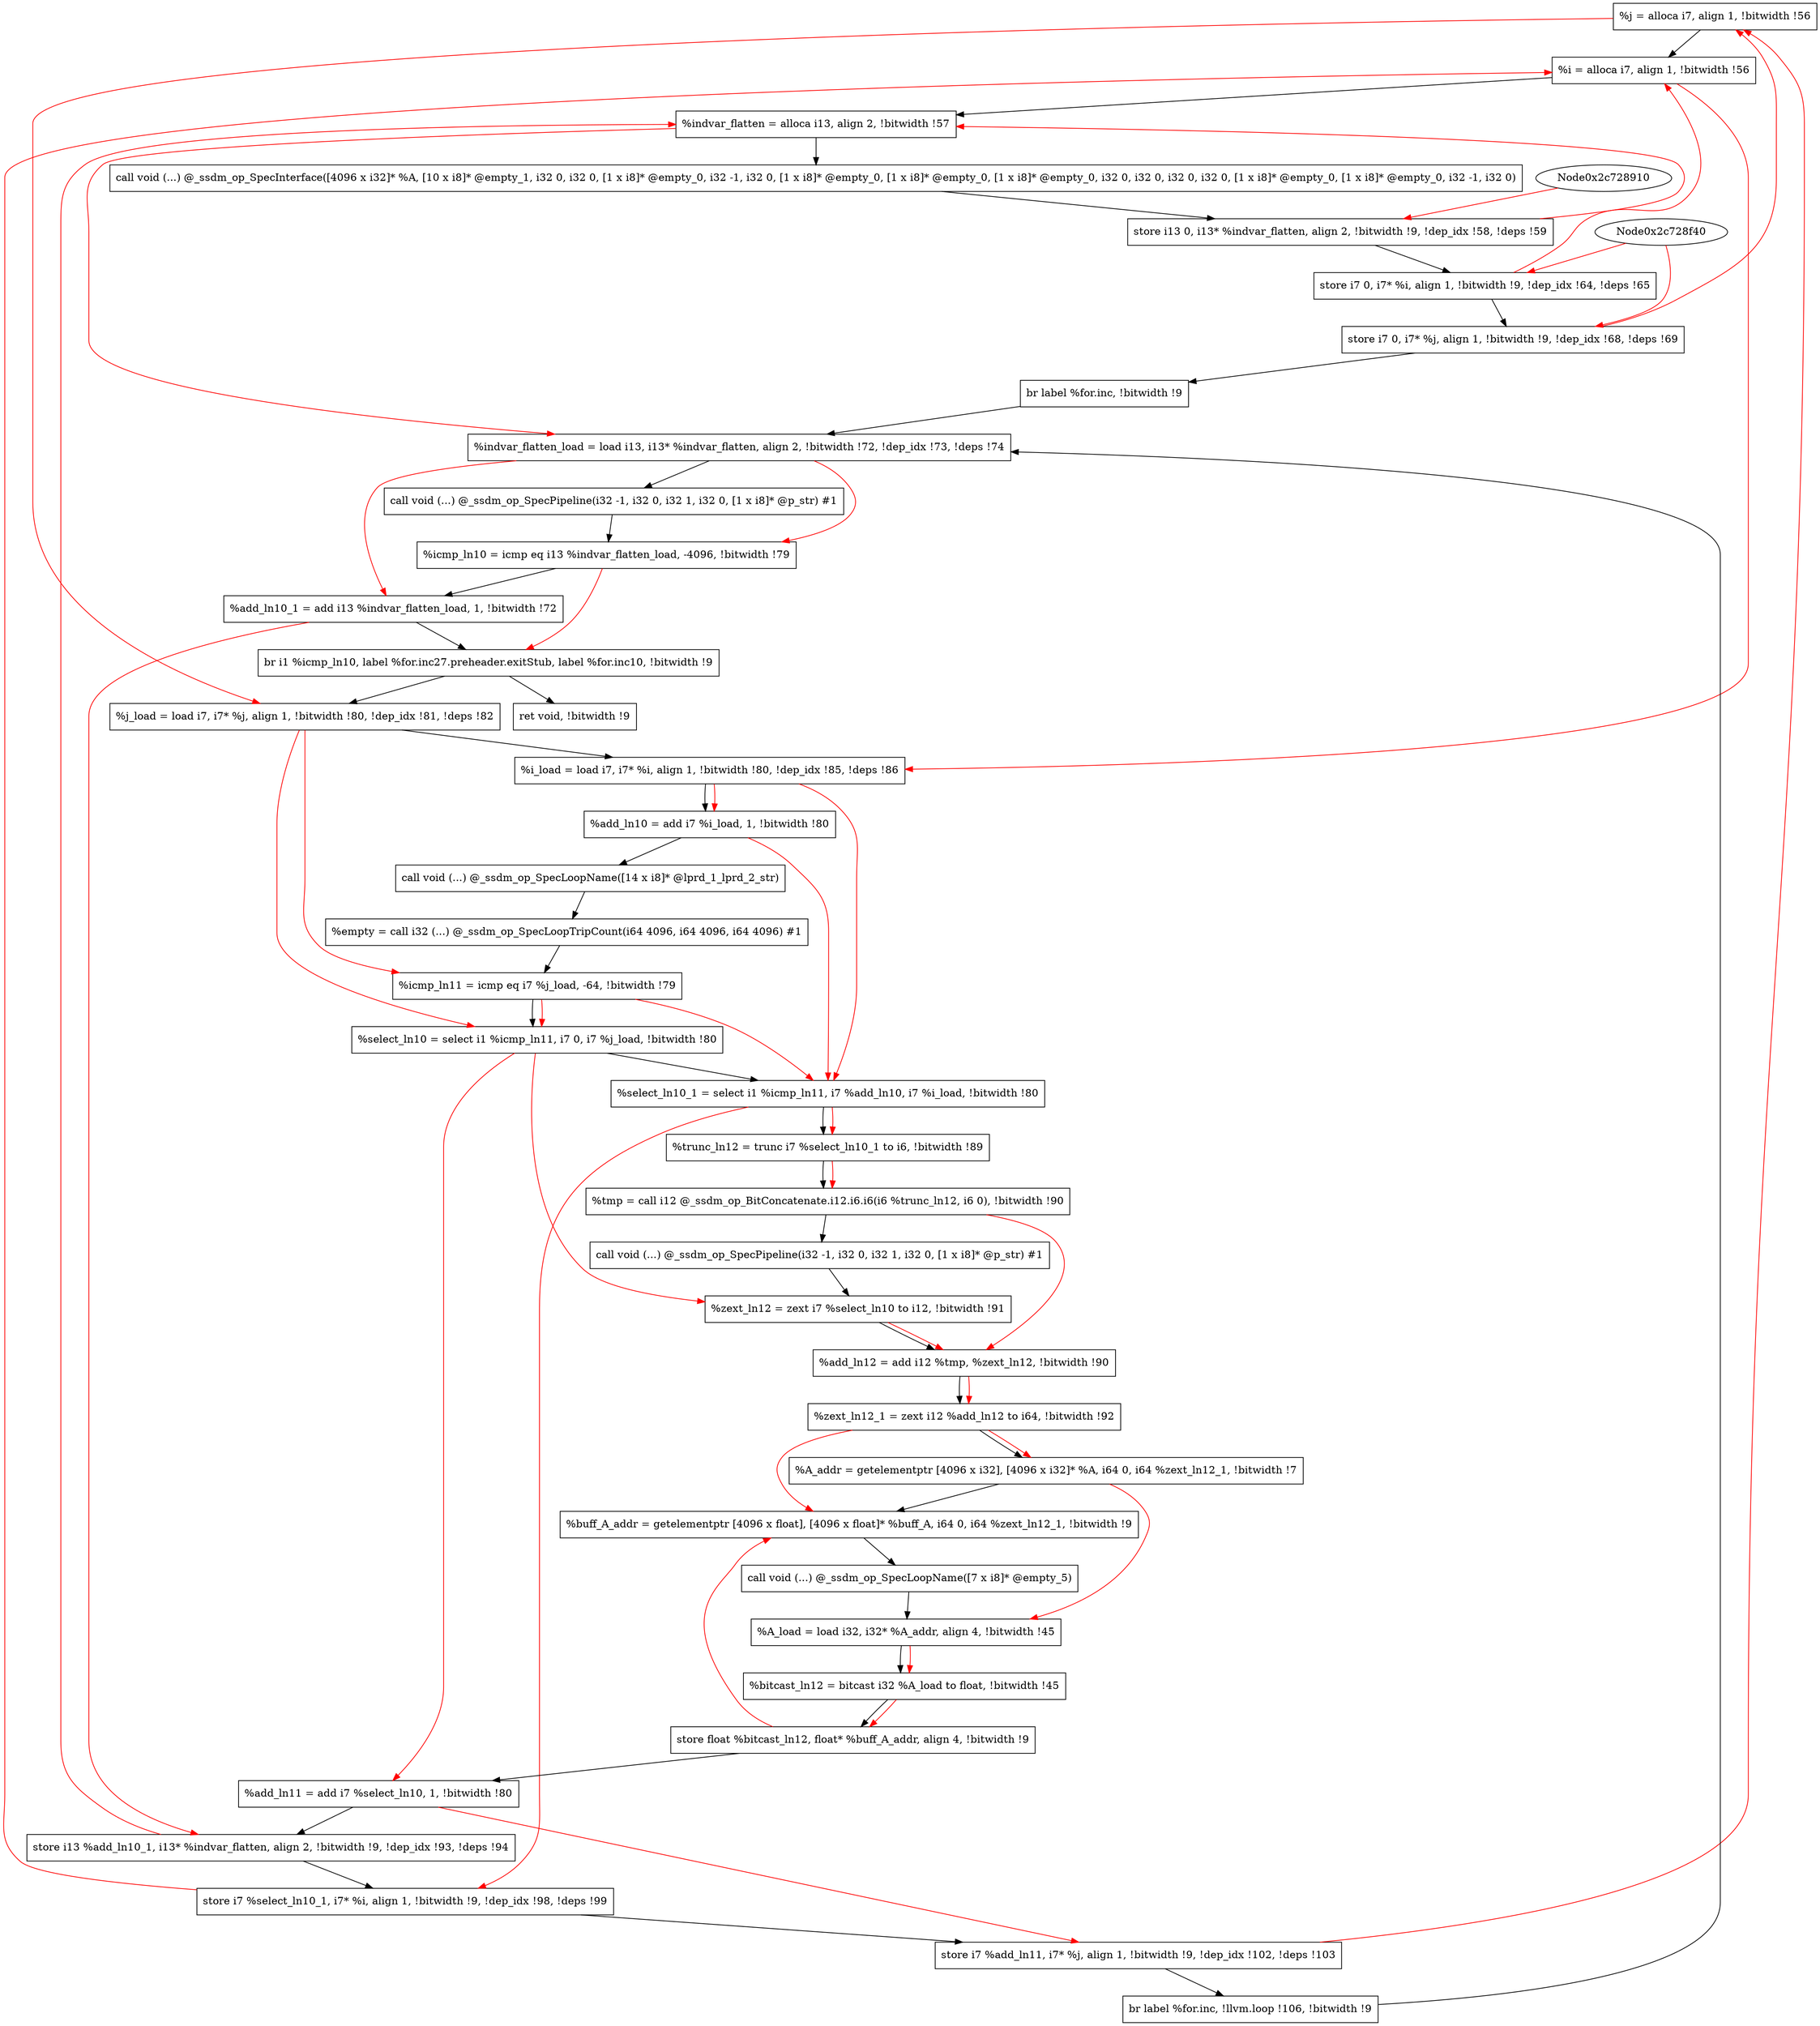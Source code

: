 digraph "DFG for 'aA_Pipeline_lprd_1_lprd_2' function" {
	Node0x2c72fcd0[shape=record, label="  %j = alloca i7, align 1, !bitwidth !56"];
	Node0x2c730550[shape=record, label="  %i = alloca i7, align 1, !bitwidth !56"];
	Node0x2c7305c0[shape=record, label="  %indvar_flatten = alloca i13, align 2, !bitwidth !57"];
	Node0x2c731270[shape=record, label="  call void (...) @_ssdm_op_SpecInterface([4096 x i32]* %A, [10 x i8]* @empty_1, i32 0, i32 0, [1 x i8]* @empty_0, i32 -1, i32 0, [1 x i8]* @empty_0, [1 x i8]* @empty_0, [1 x i8]* @empty_0, i32 0, i32 0, i32 0, i32 0, [1 x i8]* @empty_0, [1 x i8]* @empty_0, i32 -1, i32 0)"];
	Node0x2c730d80[shape=record, label="  store i13 0, i13* %indvar_flatten, align 2, !bitwidth !9, !dep_idx !58, !deps !59"];
	Node0x2c730cf0[shape=record, label="  store i7 0, i7* %i, align 1, !bitwidth !9, !dep_idx !64, !deps !65"];
	Node0x2c731860[shape=record, label="  store i7 0, i7* %j, align 1, !bitwidth !9, !dep_idx !68, !deps !69"];
	Node0x2c731bc0[shape=record, label="  br label %for.inc, !bitwidth !9"];
	Node0x2c731d00[shape=record, label="  ret void, !bitwidth !9"];
	Node0x2c731d70[shape=record, label="  %indvar_flatten_load = load i13, i13* %indvar_flatten, align 2, !bitwidth !72, !dep_idx !73, !deps !74"];
	Node0x2c730fb0[shape=record, label="  call void (...) @_ssdm_op_SpecPipeline(i32 -1, i32 0, i32 1, i32 0, [1 x i8]* @p_str) #1"];
	Node0x2c732170[shape=record, label="  %icmp_ln10 = icmp eq i13 %indvar_flatten_load, -4096, !bitwidth !79"];
	Node0x2c732230[shape=record, label="  %add_ln10_1 = add i13 %indvar_flatten_load, 1, !bitwidth !72"];
	Node0x2c732360[shape=record, label="  br i1 %icmp_ln10, label %for.inc27.preheader.exitStub, label %for.inc10, !bitwidth !9"];
	Node0x2c7323d0[shape=record, label="  %j_load = load i7, i7* %j, align 1, !bitwidth !80, !dep_idx !81, !deps !82"];
	Node0x2c732860[shape=record, label="  %i_load = load i7, i7* %i, align 1, !bitwidth !80, !dep_idx !85, !deps !86"];
	Node0x2c732b90[shape=record, label="  %add_ln10 = add i7 %i_load, 1, !bitwidth !80"];
	Node0x2c727710[shape=record, label="  call void (...) @_ssdm_op_SpecLoopName([14 x i8]* @lprd_1_lprd_2_str)"];
	Node0x2c72fb60[shape=record, label="  %empty = call i32 (...) @_ssdm_op_SpecLoopTripCount(i64 4096, i64 4096, i64 4096) #1"];
	Node0x2c727890[shape=record, label="  %icmp_ln11 = icmp eq i7 %j_load, -64, !bitwidth !79"];
	Node0x2c727940[shape=record, label="  %select_ln10 = select i1 %icmp_ln11, i7 0, i7 %j_load, !bitwidth !80"];
	Node0x2c7279f0[shape=record, label="  %select_ln10_1 = select i1 %icmp_ln11, i7 %add_ln10, i7 %i_load, !bitwidth !80"];
	Node0x2c727a60[shape=record, label="  %trunc_ln12 = trunc i7 %select_ln10_1 to i6, !bitwidth !89"];
	Node0x2c727be0[shape=record, label="  %tmp = call i12 @_ssdm_op_BitConcatenate.i12.i6.i6(i6 %trunc_ln12, i6 0), !bitwidth !90"];
	Node0x2c730e90[shape=record, label="  call void (...) @_ssdm_op_SpecPipeline(i32 -1, i32 0, i32 1, i32 0, [1 x i8]* @p_str) #1"];
	Node0x2c727d20[shape=record, label="  %zext_ln12 = zext i7 %select_ln10 to i12, !bitwidth !91"];
	Node0x2c727db0[shape=record, label="  %add_ln12 = add i12 %tmp, %zext_ln12, !bitwidth !90"];
	Node0x2c727e20[shape=record, label="  %zext_ln12_1 = zext i12 %add_ln12 to i64, !bitwidth !92"];
	Node0x2c727f00[shape=record, label="  %A_addr = getelementptr [4096 x i32], [4096 x i32]* %A, i64 0, i64 %zext_ln12_1, !bitwidth !7"];
	Node0x2c727fc0[shape=record, label="  %buff_A_addr = getelementptr [4096 x float], [4096 x float]* %buff_A, i64 0, i64 %zext_ln12_1, !bitwidth !9"];
	Node0x2c735bc0[shape=record, label="  call void (...) @_ssdm_op_SpecLoopName([7 x i8]* @empty_5)"];
	Node0x2c735c90[shape=record, label="  %A_load = load i32, i32* %A_addr, align 4, !bitwidth !45"];
	Node0x2c735d20[shape=record, label="  %bitcast_ln12 = bitcast i32 %A_load to float, !bitwidth !45"];
	Node0x2c735db0[shape=record, label="  store float %bitcast_ln12, float* %buff_A_addr, align 4, !bitwidth !9"];
	Node0x2c735e40[shape=record, label="  %add_ln11 = add i7 %select_ln10, 1, !bitwidth !80"];
	Node0x2c735ed0[shape=record, label="  store i13 %add_ln10_1, i13* %indvar_flatten, align 2, !bitwidth !9, !dep_idx !93, !deps !94"];
	Node0x2c7361e0[shape=record, label="  store i7 %select_ln10_1, i7* %i, align 1, !bitwidth !9, !dep_idx !98, !deps !99"];
	Node0x2c7364f0[shape=record, label="  store i7 %add_ln11, i7* %j, align 1, !bitwidth !9, !dep_idx !102, !deps !103"];
	Node0x2c7367e0[shape=record, label="  br label %for.inc, !llvm.loop !106, !bitwidth !9"];
	Node0x2c72fcd0 -> Node0x2c730550
	Node0x2c730550 -> Node0x2c7305c0
	Node0x2c7305c0 -> Node0x2c731270
	Node0x2c731270 -> Node0x2c730d80
	Node0x2c730d80 -> Node0x2c730cf0
	Node0x2c730cf0 -> Node0x2c731860
	Node0x2c731860 -> Node0x2c731bc0
	Node0x2c731bc0 -> Node0x2c731d70
	Node0x2c731d70 -> Node0x2c730fb0
	Node0x2c730fb0 -> Node0x2c732170
	Node0x2c732170 -> Node0x2c732230
	Node0x2c732230 -> Node0x2c732360
	Node0x2c732360 -> Node0x2c731d00
	Node0x2c732360 -> Node0x2c7323d0
	Node0x2c7323d0 -> Node0x2c732860
	Node0x2c732860 -> Node0x2c732b90
	Node0x2c732b90 -> Node0x2c727710
	Node0x2c727710 -> Node0x2c72fb60
	Node0x2c72fb60 -> Node0x2c727890
	Node0x2c727890 -> Node0x2c727940
	Node0x2c727940 -> Node0x2c7279f0
	Node0x2c7279f0 -> Node0x2c727a60
	Node0x2c727a60 -> Node0x2c727be0
	Node0x2c727be0 -> Node0x2c730e90
	Node0x2c730e90 -> Node0x2c727d20
	Node0x2c727d20 -> Node0x2c727db0
	Node0x2c727db0 -> Node0x2c727e20
	Node0x2c727e20 -> Node0x2c727f00
	Node0x2c727f00 -> Node0x2c727fc0
	Node0x2c727fc0 -> Node0x2c735bc0
	Node0x2c735bc0 -> Node0x2c735c90
	Node0x2c735c90 -> Node0x2c735d20
	Node0x2c735d20 -> Node0x2c735db0
	Node0x2c735db0 -> Node0x2c735e40
	Node0x2c735e40 -> Node0x2c735ed0
	Node0x2c735ed0 -> Node0x2c7361e0
	Node0x2c7361e0 -> Node0x2c7364f0
	Node0x2c7364f0 -> Node0x2c7367e0
	Node0x2c7367e0 -> Node0x2c731d70
edge [color=red]
	Node0x2c728910 -> Node0x2c730d80
	Node0x2c730d80 -> Node0x2c7305c0
	Node0x2c728f40 -> Node0x2c730cf0
	Node0x2c730cf0 -> Node0x2c730550
	Node0x2c728f40 -> Node0x2c731860
	Node0x2c731860 -> Node0x2c72fcd0
	Node0x2c7305c0 -> Node0x2c731d70
	Node0x2c731d70 -> Node0x2c732170
	Node0x2c731d70 -> Node0x2c732230
	Node0x2c732170 -> Node0x2c732360
	Node0x2c72fcd0 -> Node0x2c7323d0
	Node0x2c730550 -> Node0x2c732860
	Node0x2c732860 -> Node0x2c732b90
	Node0x2c7323d0 -> Node0x2c727890
	Node0x2c727890 -> Node0x2c727940
	Node0x2c7323d0 -> Node0x2c727940
	Node0x2c727890 -> Node0x2c7279f0
	Node0x2c732b90 -> Node0x2c7279f0
	Node0x2c732860 -> Node0x2c7279f0
	Node0x2c7279f0 -> Node0x2c727a60
	Node0x2c727a60 -> Node0x2c727be0
	Node0x2c727940 -> Node0x2c727d20
	Node0x2c727be0 -> Node0x2c727db0
	Node0x2c727d20 -> Node0x2c727db0
	Node0x2c727db0 -> Node0x2c727e20
	Node0x2c727e20 -> Node0x2c727f00
	Node0x2c727e20 -> Node0x2c727fc0
	Node0x2c727f00 -> Node0x2c735c90
	Node0x2c735c90 -> Node0x2c735d20
	Node0x2c735d20 -> Node0x2c735db0
	Node0x2c735db0 -> Node0x2c727fc0
	Node0x2c727940 -> Node0x2c735e40
	Node0x2c732230 -> Node0x2c735ed0
	Node0x2c735ed0 -> Node0x2c7305c0
	Node0x2c7279f0 -> Node0x2c7361e0
	Node0x2c7361e0 -> Node0x2c730550
	Node0x2c735e40 -> Node0x2c7364f0
	Node0x2c7364f0 -> Node0x2c72fcd0
}
